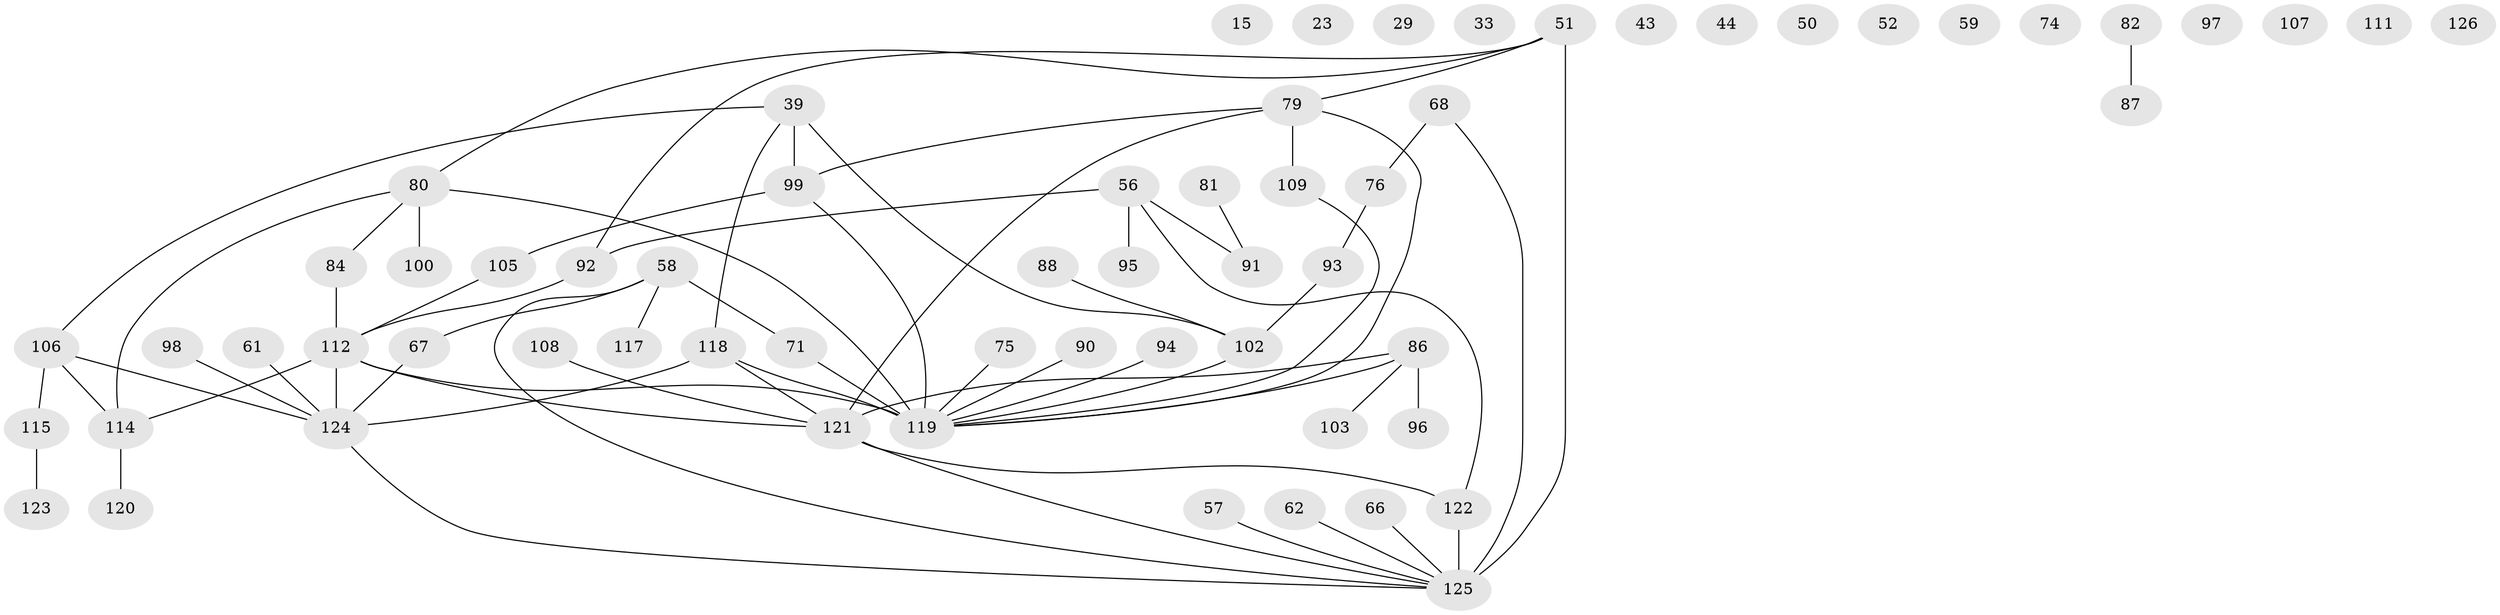 // original degree distribution, {5: 0.06349206349206349, 1: 0.23809523809523808, 3: 0.15873015873015872, 6: 0.031746031746031744, 2: 0.24603174603174602, 4: 0.15873015873015872, 0: 0.10317460317460317}
// Generated by graph-tools (version 1.1) at 2025/40/03/09/25 04:40:12]
// undirected, 63 vertices, 69 edges
graph export_dot {
graph [start="1"]
  node [color=gray90,style=filled];
  15;
  23;
  29;
  33;
  39 [super="+13"];
  43;
  44;
  50;
  51 [super="+10"];
  52;
  56 [super="+26"];
  57;
  58;
  59;
  61 [super="+36"];
  62 [super="+4"];
  66;
  67;
  68 [super="+7"];
  71;
  74;
  75;
  76;
  79 [super="+16+69"];
  80 [super="+24+70"];
  81;
  82;
  84 [super="+53"];
  86;
  87;
  88;
  90;
  91;
  92 [super="+65"];
  93;
  94;
  95;
  96;
  97;
  98;
  99;
  100;
  102 [super="+25"];
  103;
  105 [super="+12+63+47+89"];
  106 [super="+19+49"];
  107 [super="+18"];
  108;
  109 [super="+77"];
  111;
  112 [super="+5+31+83"];
  114;
  115 [super="+11"];
  117;
  118 [super="+116"];
  119 [super="+48+104+113"];
  120;
  121 [super="+17+22+34+45+60+64+85"];
  122 [super="+72"];
  123;
  124 [super="+20+40"];
  125 [super="+9+21+101"];
  126;
  39 -- 99 [weight=2];
  39 -- 118;
  39 -- 106;
  39 -- 102;
  51 -- 80;
  51 -- 125 [weight=4];
  51 -- 79;
  51 -- 92;
  56 -- 95;
  56 -- 122 [weight=2];
  56 -- 91;
  56 -- 92;
  57 -- 125;
  58 -- 67;
  58 -- 71;
  58 -- 117;
  58 -- 125;
  61 -- 124;
  62 -- 125;
  66 -- 125;
  67 -- 124;
  68 -- 76;
  68 -- 125;
  71 -- 119;
  75 -- 119;
  76 -- 93;
  79 -- 119;
  79 -- 121 [weight=2];
  79 -- 99;
  79 -- 109 [weight=2];
  80 -- 100;
  80 -- 84;
  80 -- 119;
  80 -- 114;
  81 -- 91;
  82 -- 87;
  84 -- 112;
  86 -- 96;
  86 -- 103;
  86 -- 119;
  86 -- 121;
  88 -- 102;
  90 -- 119;
  92 -- 112;
  93 -- 102;
  94 -- 119;
  98 -- 124;
  99 -- 119;
  99 -- 105;
  102 -- 119;
  105 -- 112;
  106 -- 115;
  106 -- 114;
  106 -- 124;
  108 -- 121;
  109 -- 119;
  112 -- 114;
  112 -- 124 [weight=3];
  112 -- 119 [weight=5];
  112 -- 121 [weight=2];
  114 -- 120;
  115 -- 123;
  118 -- 124;
  118 -- 119 [weight=2];
  118 -- 121;
  121 -- 122;
  121 -- 125;
  122 -- 125 [weight=2];
  124 -- 125;
}
